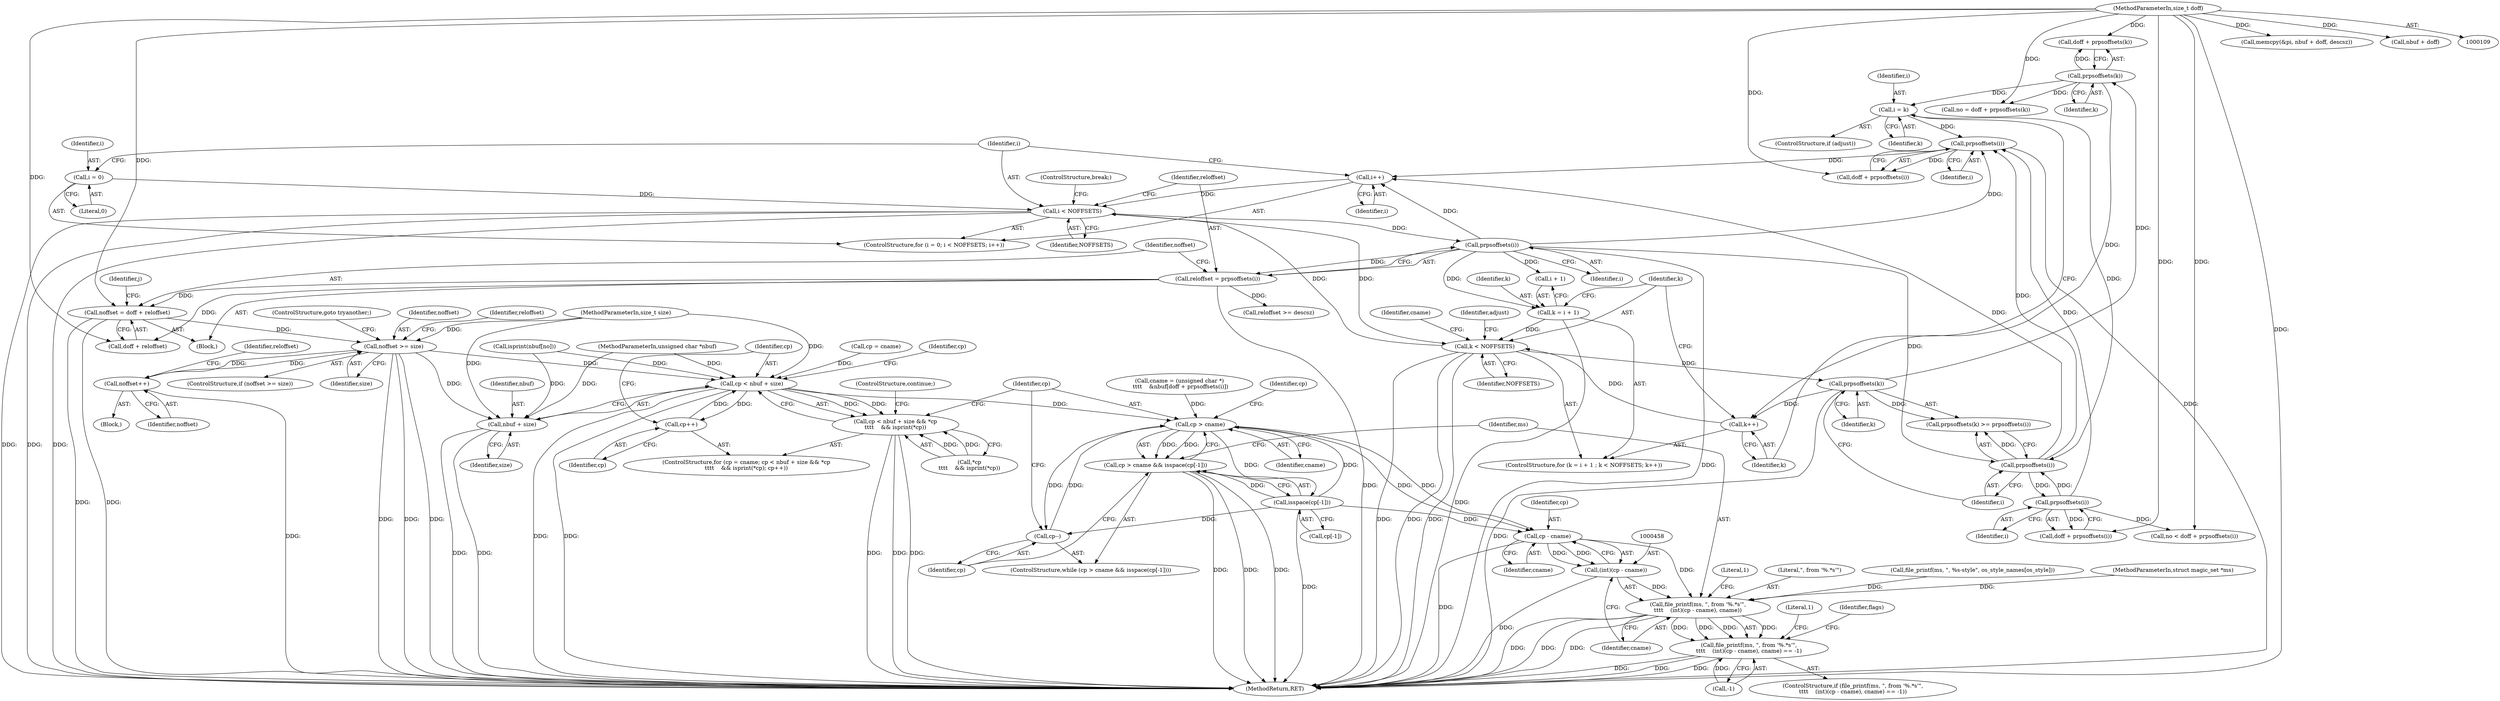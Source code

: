 digraph "0_file_a642587a9c9e2dd7feacdf513c3643ce26ad3c22@integer" {
"1000299" [label="(Call,noffset = doff + reloffset)"];
"1000117" [label="(MethodParameterIn,size_t doff)"];
"1000294" [label="(Call,reloffset = prpsoffsets(i))"];
"1000296" [label="(Call,prpsoffsets(i))"];
"1000285" [label="(Call,i < NOFFSETS)"];
"1000288" [label="(Call,i++)"];
"1000419" [label="(Call,prpsoffsets(i))"];
"1000393" [label="(Call,prpsoffsets(i))"];
"1000379" [label="(Call,prpsoffsets(i))"];
"1000407" [label="(Call,i = k)"];
"1000387" [label="(Call,prpsoffsets(k))"];
"1000377" [label="(Call,prpsoffsets(k))"];
"1000364" [label="(Call,k < NOFFSETS)"];
"1000367" [label="(Call,k++)"];
"1000359" [label="(Call,k = i + 1)"];
"1000282" [label="(Call,i = 0)"];
"1000322" [label="(Call,noffset >= size)"];
"1000316" [label="(Call,noffset++)"];
"1000426" [label="(Call,cp < nbuf + size)"];
"1000425" [label="(Call,cp < nbuf + size && *cp\n\t\t\t\t    && isprint(*cp))"];
"1000437" [label="(Call,cp++)"];
"1000442" [label="(Call,cp > cname)"];
"1000441" [label="(Call,cp > cname && isspace(cp[-1]))"];
"1000445" [label="(Call,isspace(cp[-1]))"];
"1000450" [label="(Call,cp--)"];
"1000459" [label="(Call,cp - cname)"];
"1000457" [label="(Call,(int)(cp - cname))"];
"1000454" [label="(Call,file_printf(ms, \", from '%.*s'\",\n\t\t\t\t    (int)(cp - cname), cname))"];
"1000453" [label="(Call,file_printf(ms, \", from '%.*s'\",\n\t\t\t\t    (int)(cp - cname), cname) == -1)"];
"1000428" [label="(Call,nbuf + size)"];
"1000385" [label="(Call,doff + prpsoffsets(k))"];
"1000445" [label="(Call,isspace(cp[-1]))"];
"1000464" [label="(Literal,1)"];
"1000315" [label="(Block,)"];
"1000462" [label="(Identifier,cname)"];
"1000422" [label="(Call,cp = cname)"];
"1000373" [label="(Identifier,adjust)"];
"1000301" [label="(Call,doff + reloffset)"];
"1000380" [label="(Identifier,i)"];
"1000117" [label="(MethodParameterIn,size_t doff)"];
"1000290" [label="(Block,)"];
"1000460" [label="(Identifier,cp)"];
"1000441" [label="(Call,cp > cname && isspace(cp[-1]))"];
"1000410" [label="(Call,cname = (unsigned char *)\n \t\t\t\t    &nbuf[doff + prpsoffsets(i)])"];
"1000461" [label="(Identifier,cname)"];
"1000426" [label="(Call,cp < nbuf + size)"];
"1000454" [label="(Call,file_printf(ms, \", from '%.*s'\",\n\t\t\t\t    (int)(cp - cname), cname))"];
"1000463" [label="(Call,-1)"];
"1000447" [label="(Identifier,cp)"];
"1000431" [label="(Call,*cp\n\t\t\t\t    && isprint(*cp))"];
"1000328" [label="(Identifier,reloffset)"];
"1000379" [label="(Call,prpsoffsets(i))"];
"1000456" [label="(Literal,\", from '%.*s'\")"];
"1000325" [label="(ControlStructure,goto tryanother;)"];
"1000287" [label="(Identifier,NOFFSETS)"];
"1000321" [label="(ControlStructure,if (noffset >= size))"];
"1000319" [label="(Identifier,reloffset)"];
"1000401" [label="(Call,isprint(nbuf[no]))"];
"1000367" [label="(Call,k++)"];
"1000446" [label="(Call,cp[-1])"];
"1000297" [label="(Identifier,i)"];
"1000323" [label="(Identifier,noffset)"];
"1000443" [label="(Identifier,cp)"];
"1000251" [label="(Call,memcpy(&pi, nbuf + doff, descsz))"];
"1000453" [label="(Call,file_printf(ms, \", from '%.*s'\",\n\t\t\t\t    (int)(cp - cname), cname) == -1)"];
"1000119" [label="(MethodParameterIn,size_t size)"];
"1000457" [label="(Call,(int)(cp - cname))"];
"1000216" [label="(Call,file_printf(ms, \", %s-style\", os_style_names[os_style]))"];
"1000477" [label="(MethodReturn,RET)"];
"1000452" [label="(ControlStructure,if (file_printf(ms, \", from '%.*s'\",\n\t\t\t\t    (int)(cp - cname), cname) == -1))"];
"1000433" [label="(Identifier,cp)"];
"1000451" [label="(Identifier,cp)"];
"1000407" [label="(Call,i = k)"];
"1000428" [label="(Call,nbuf + size)"];
"1000383" [label="(Call,no = doff + prpsoffsets(k))"];
"1000365" [label="(Identifier,k)"];
"1000438" [label="(Identifier,cp)"];
"1000288" [label="(Call,i++)"];
"1000361" [label="(Call,i + 1)"];
"1000405" [label="(ControlStructure,if (adjust))"];
"1000378" [label="(Identifier,k)"];
"1000425" [label="(Call,cp < nbuf + size && *cp\n\t\t\t\t    && isprint(*cp))"];
"1000296" [label="(Call,prpsoffsets(i))"];
"1000285" [label="(Call,i < NOFFSETS)"];
"1000444" [label="(Identifier,cname)"];
"1000387" [label="(Call,prpsoffsets(k))"];
"1000437" [label="(Call,cp++)"];
"1000427" [label="(Identifier,cp)"];
"1000281" [label="(ControlStructure,for (i = 0; i < NOFFSETS; i++))"];
"1000294" [label="(Call,reloffset = prpsoffsets(i))"];
"1000360" [label="(Identifier,k)"];
"1000111" [label="(MethodParameterIn,unsigned char *nbuf)"];
"1000110" [label="(MethodParameterIn,struct magic_set *ms)"];
"1000359" [label="(Call,k = i + 1)"];
"1000474" [label="(ControlStructure,break;)"];
"1000289" [label="(Identifier,i)"];
"1000299" [label="(Call,noffset = doff + reloffset)"];
"1000393" [label="(Call,prpsoffsets(i))"];
"1000376" [label="(Call,prpsoffsets(k) >= prpsoffsets(i))"];
"1000409" [label="(Identifier,k)"];
"1000300" [label="(Identifier,noffset)"];
"1000421" [label="(ControlStructure,for (cp = cname; cp < nbuf + size && *cp\n\t\t\t\t    && isprint(*cp); cp++))"];
"1000282" [label="(Call,i = 0)"];
"1000358" [label="(ControlStructure,for (k = i + 1 ; k < NOFFSETS; k++))"];
"1000283" [label="(Identifier,i)"];
"1000368" [label="(Identifier,k)"];
"1000408" [label="(Identifier,i)"];
"1000420" [label="(Identifier,i)"];
"1000417" [label="(Call,doff + prpsoffsets(i))"];
"1000317" [label="(Identifier,noffset)"];
"1000394" [label="(Identifier,i)"];
"1000389" [label="(Call,no < doff + prpsoffsets(i))"];
"1000324" [label="(Identifier,size)"];
"1000364" [label="(Call,k < NOFFSETS)"];
"1000254" [label="(Call,nbuf + doff)"];
"1000327" [label="(Call,reloffset >= descsz)"];
"1000439" [label="(ControlStructure,continue;)"];
"1000388" [label="(Identifier,k)"];
"1000307" [label="(Identifier,j)"];
"1000316" [label="(Call,noffset++)"];
"1000411" [label="(Identifier,cname)"];
"1000284" [label="(Literal,0)"];
"1000295" [label="(Identifier,reloffset)"];
"1000286" [label="(Identifier,i)"];
"1000466" [label="(Literal,1)"];
"1000391" [label="(Call,doff + prpsoffsets(i))"];
"1000419" [label="(Call,prpsoffsets(i))"];
"1000377" [label="(Call,prpsoffsets(k))"];
"1000429" [label="(Identifier,nbuf)"];
"1000322" [label="(Call,noffset >= size)"];
"1000450" [label="(Call,cp--)"];
"1000430" [label="(Identifier,size)"];
"1000440" [label="(ControlStructure,while (cp > cname && isspace(cp[-1])))"];
"1000455" [label="(Identifier,ms)"];
"1000469" [label="(Identifier,flags)"];
"1000459" [label="(Call,cp - cname)"];
"1000442" [label="(Call,cp > cname)"];
"1000366" [label="(Identifier,NOFFSETS)"];
"1000299" -> "1000290"  [label="AST: "];
"1000299" -> "1000301"  [label="CFG: "];
"1000300" -> "1000299"  [label="AST: "];
"1000301" -> "1000299"  [label="AST: "];
"1000307" -> "1000299"  [label="CFG: "];
"1000299" -> "1000477"  [label="DDG: "];
"1000299" -> "1000477"  [label="DDG: "];
"1000117" -> "1000299"  [label="DDG: "];
"1000294" -> "1000299"  [label="DDG: "];
"1000299" -> "1000322"  [label="DDG: "];
"1000117" -> "1000109"  [label="AST: "];
"1000117" -> "1000477"  [label="DDG: "];
"1000117" -> "1000251"  [label="DDG: "];
"1000117" -> "1000254"  [label="DDG: "];
"1000117" -> "1000301"  [label="DDG: "];
"1000117" -> "1000383"  [label="DDG: "];
"1000117" -> "1000385"  [label="DDG: "];
"1000117" -> "1000389"  [label="DDG: "];
"1000117" -> "1000391"  [label="DDG: "];
"1000117" -> "1000417"  [label="DDG: "];
"1000294" -> "1000290"  [label="AST: "];
"1000294" -> "1000296"  [label="CFG: "];
"1000295" -> "1000294"  [label="AST: "];
"1000296" -> "1000294"  [label="AST: "];
"1000300" -> "1000294"  [label="CFG: "];
"1000294" -> "1000477"  [label="DDG: "];
"1000296" -> "1000294"  [label="DDG: "];
"1000294" -> "1000301"  [label="DDG: "];
"1000294" -> "1000327"  [label="DDG: "];
"1000296" -> "1000297"  [label="CFG: "];
"1000297" -> "1000296"  [label="AST: "];
"1000296" -> "1000477"  [label="DDG: "];
"1000296" -> "1000288"  [label="DDG: "];
"1000285" -> "1000296"  [label="DDG: "];
"1000296" -> "1000359"  [label="DDG: "];
"1000296" -> "1000361"  [label="DDG: "];
"1000296" -> "1000379"  [label="DDG: "];
"1000296" -> "1000419"  [label="DDG: "];
"1000285" -> "1000281"  [label="AST: "];
"1000285" -> "1000287"  [label="CFG: "];
"1000286" -> "1000285"  [label="AST: "];
"1000287" -> "1000285"  [label="AST: "];
"1000295" -> "1000285"  [label="CFG: "];
"1000474" -> "1000285"  [label="CFG: "];
"1000285" -> "1000477"  [label="DDG: "];
"1000285" -> "1000477"  [label="DDG: "];
"1000285" -> "1000477"  [label="DDG: "];
"1000288" -> "1000285"  [label="DDG: "];
"1000282" -> "1000285"  [label="DDG: "];
"1000364" -> "1000285"  [label="DDG: "];
"1000285" -> "1000364"  [label="DDG: "];
"1000288" -> "1000281"  [label="AST: "];
"1000288" -> "1000289"  [label="CFG: "];
"1000289" -> "1000288"  [label="AST: "];
"1000286" -> "1000288"  [label="CFG: "];
"1000419" -> "1000288"  [label="DDG: "];
"1000379" -> "1000288"  [label="DDG: "];
"1000419" -> "1000417"  [label="AST: "];
"1000419" -> "1000420"  [label="CFG: "];
"1000420" -> "1000419"  [label="AST: "];
"1000417" -> "1000419"  [label="CFG: "];
"1000419" -> "1000477"  [label="DDG: "];
"1000419" -> "1000417"  [label="DDG: "];
"1000393" -> "1000419"  [label="DDG: "];
"1000407" -> "1000419"  [label="DDG: "];
"1000379" -> "1000419"  [label="DDG: "];
"1000393" -> "1000391"  [label="AST: "];
"1000393" -> "1000394"  [label="CFG: "];
"1000394" -> "1000393"  [label="AST: "];
"1000391" -> "1000393"  [label="CFG: "];
"1000393" -> "1000379"  [label="DDG: "];
"1000393" -> "1000389"  [label="DDG: "];
"1000393" -> "1000391"  [label="DDG: "];
"1000379" -> "1000393"  [label="DDG: "];
"1000379" -> "1000376"  [label="AST: "];
"1000379" -> "1000380"  [label="CFG: "];
"1000380" -> "1000379"  [label="AST: "];
"1000376" -> "1000379"  [label="CFG: "];
"1000379" -> "1000376"  [label="DDG: "];
"1000407" -> "1000379"  [label="DDG: "];
"1000407" -> "1000405"  [label="AST: "];
"1000407" -> "1000409"  [label="CFG: "];
"1000408" -> "1000407"  [label="AST: "];
"1000409" -> "1000407"  [label="AST: "];
"1000368" -> "1000407"  [label="CFG: "];
"1000387" -> "1000407"  [label="DDG: "];
"1000387" -> "1000385"  [label="AST: "];
"1000387" -> "1000388"  [label="CFG: "];
"1000388" -> "1000387"  [label="AST: "];
"1000385" -> "1000387"  [label="CFG: "];
"1000387" -> "1000367"  [label="DDG: "];
"1000387" -> "1000383"  [label="DDG: "];
"1000387" -> "1000385"  [label="DDG: "];
"1000377" -> "1000387"  [label="DDG: "];
"1000377" -> "1000376"  [label="AST: "];
"1000377" -> "1000378"  [label="CFG: "];
"1000378" -> "1000377"  [label="AST: "];
"1000380" -> "1000377"  [label="CFG: "];
"1000377" -> "1000477"  [label="DDG: "];
"1000377" -> "1000367"  [label="DDG: "];
"1000377" -> "1000376"  [label="DDG: "];
"1000364" -> "1000377"  [label="DDG: "];
"1000364" -> "1000358"  [label="AST: "];
"1000364" -> "1000366"  [label="CFG: "];
"1000365" -> "1000364"  [label="AST: "];
"1000366" -> "1000364"  [label="AST: "];
"1000373" -> "1000364"  [label="CFG: "];
"1000411" -> "1000364"  [label="CFG: "];
"1000364" -> "1000477"  [label="DDG: "];
"1000364" -> "1000477"  [label="DDG: "];
"1000364" -> "1000477"  [label="DDG: "];
"1000367" -> "1000364"  [label="DDG: "];
"1000359" -> "1000364"  [label="DDG: "];
"1000367" -> "1000358"  [label="AST: "];
"1000367" -> "1000368"  [label="CFG: "];
"1000368" -> "1000367"  [label="AST: "];
"1000365" -> "1000367"  [label="CFG: "];
"1000359" -> "1000358"  [label="AST: "];
"1000359" -> "1000361"  [label="CFG: "];
"1000360" -> "1000359"  [label="AST: "];
"1000361" -> "1000359"  [label="AST: "];
"1000365" -> "1000359"  [label="CFG: "];
"1000359" -> "1000477"  [label="DDG: "];
"1000282" -> "1000281"  [label="AST: "];
"1000282" -> "1000284"  [label="CFG: "];
"1000283" -> "1000282"  [label="AST: "];
"1000284" -> "1000282"  [label="AST: "];
"1000286" -> "1000282"  [label="CFG: "];
"1000322" -> "1000321"  [label="AST: "];
"1000322" -> "1000324"  [label="CFG: "];
"1000323" -> "1000322"  [label="AST: "];
"1000324" -> "1000322"  [label="AST: "];
"1000325" -> "1000322"  [label="CFG: "];
"1000328" -> "1000322"  [label="CFG: "];
"1000322" -> "1000477"  [label="DDG: "];
"1000322" -> "1000477"  [label="DDG: "];
"1000322" -> "1000477"  [label="DDG: "];
"1000322" -> "1000316"  [label="DDG: "];
"1000316" -> "1000322"  [label="DDG: "];
"1000119" -> "1000322"  [label="DDG: "];
"1000322" -> "1000426"  [label="DDG: "];
"1000322" -> "1000428"  [label="DDG: "];
"1000316" -> "1000315"  [label="AST: "];
"1000316" -> "1000317"  [label="CFG: "];
"1000317" -> "1000316"  [label="AST: "];
"1000319" -> "1000316"  [label="CFG: "];
"1000316" -> "1000477"  [label="DDG: "];
"1000426" -> "1000425"  [label="AST: "];
"1000426" -> "1000428"  [label="CFG: "];
"1000427" -> "1000426"  [label="AST: "];
"1000428" -> "1000426"  [label="AST: "];
"1000433" -> "1000426"  [label="CFG: "];
"1000425" -> "1000426"  [label="CFG: "];
"1000426" -> "1000477"  [label="DDG: "];
"1000426" -> "1000477"  [label="DDG: "];
"1000426" -> "1000425"  [label="DDG: "];
"1000426" -> "1000425"  [label="DDG: "];
"1000437" -> "1000426"  [label="DDG: "];
"1000422" -> "1000426"  [label="DDG: "];
"1000401" -> "1000426"  [label="DDG: "];
"1000111" -> "1000426"  [label="DDG: "];
"1000119" -> "1000426"  [label="DDG: "];
"1000426" -> "1000437"  [label="DDG: "];
"1000426" -> "1000442"  [label="DDG: "];
"1000425" -> "1000421"  [label="AST: "];
"1000425" -> "1000431"  [label="CFG: "];
"1000431" -> "1000425"  [label="AST: "];
"1000439" -> "1000425"  [label="CFG: "];
"1000443" -> "1000425"  [label="CFG: "];
"1000425" -> "1000477"  [label="DDG: "];
"1000425" -> "1000477"  [label="DDG: "];
"1000425" -> "1000477"  [label="DDG: "];
"1000431" -> "1000425"  [label="DDG: "];
"1000431" -> "1000425"  [label="DDG: "];
"1000437" -> "1000421"  [label="AST: "];
"1000437" -> "1000438"  [label="CFG: "];
"1000438" -> "1000437"  [label="AST: "];
"1000427" -> "1000437"  [label="CFG: "];
"1000442" -> "1000441"  [label="AST: "];
"1000442" -> "1000444"  [label="CFG: "];
"1000443" -> "1000442"  [label="AST: "];
"1000444" -> "1000442"  [label="AST: "];
"1000447" -> "1000442"  [label="CFG: "];
"1000441" -> "1000442"  [label="CFG: "];
"1000442" -> "1000441"  [label="DDG: "];
"1000442" -> "1000441"  [label="DDG: "];
"1000445" -> "1000442"  [label="DDG: "];
"1000450" -> "1000442"  [label="DDG: "];
"1000410" -> "1000442"  [label="DDG: "];
"1000442" -> "1000445"  [label="DDG: "];
"1000442" -> "1000450"  [label="DDG: "];
"1000442" -> "1000459"  [label="DDG: "];
"1000442" -> "1000459"  [label="DDG: "];
"1000441" -> "1000440"  [label="AST: "];
"1000441" -> "1000445"  [label="CFG: "];
"1000445" -> "1000441"  [label="AST: "];
"1000451" -> "1000441"  [label="CFG: "];
"1000455" -> "1000441"  [label="CFG: "];
"1000441" -> "1000477"  [label="DDG: "];
"1000441" -> "1000477"  [label="DDG: "];
"1000441" -> "1000477"  [label="DDG: "];
"1000445" -> "1000441"  [label="DDG: "];
"1000445" -> "1000446"  [label="CFG: "];
"1000446" -> "1000445"  [label="AST: "];
"1000445" -> "1000477"  [label="DDG: "];
"1000445" -> "1000450"  [label="DDG: "];
"1000445" -> "1000459"  [label="DDG: "];
"1000450" -> "1000440"  [label="AST: "];
"1000450" -> "1000451"  [label="CFG: "];
"1000451" -> "1000450"  [label="AST: "];
"1000443" -> "1000450"  [label="CFG: "];
"1000459" -> "1000457"  [label="AST: "];
"1000459" -> "1000461"  [label="CFG: "];
"1000460" -> "1000459"  [label="AST: "];
"1000461" -> "1000459"  [label="AST: "];
"1000457" -> "1000459"  [label="CFG: "];
"1000459" -> "1000477"  [label="DDG: "];
"1000459" -> "1000457"  [label="DDG: "];
"1000459" -> "1000457"  [label="DDG: "];
"1000459" -> "1000454"  [label="DDG: "];
"1000457" -> "1000454"  [label="AST: "];
"1000458" -> "1000457"  [label="AST: "];
"1000462" -> "1000457"  [label="CFG: "];
"1000457" -> "1000477"  [label="DDG: "];
"1000457" -> "1000454"  [label="DDG: "];
"1000454" -> "1000453"  [label="AST: "];
"1000454" -> "1000462"  [label="CFG: "];
"1000455" -> "1000454"  [label="AST: "];
"1000456" -> "1000454"  [label="AST: "];
"1000462" -> "1000454"  [label="AST: "];
"1000464" -> "1000454"  [label="CFG: "];
"1000454" -> "1000477"  [label="DDG: "];
"1000454" -> "1000477"  [label="DDG: "];
"1000454" -> "1000477"  [label="DDG: "];
"1000454" -> "1000453"  [label="DDG: "];
"1000454" -> "1000453"  [label="DDG: "];
"1000454" -> "1000453"  [label="DDG: "];
"1000454" -> "1000453"  [label="DDG: "];
"1000216" -> "1000454"  [label="DDG: "];
"1000110" -> "1000454"  [label="DDG: "];
"1000453" -> "1000452"  [label="AST: "];
"1000453" -> "1000463"  [label="CFG: "];
"1000463" -> "1000453"  [label="AST: "];
"1000466" -> "1000453"  [label="CFG: "];
"1000469" -> "1000453"  [label="CFG: "];
"1000453" -> "1000477"  [label="DDG: "];
"1000453" -> "1000477"  [label="DDG: "];
"1000453" -> "1000477"  [label="DDG: "];
"1000463" -> "1000453"  [label="DDG: "];
"1000428" -> "1000430"  [label="CFG: "];
"1000429" -> "1000428"  [label="AST: "];
"1000430" -> "1000428"  [label="AST: "];
"1000428" -> "1000477"  [label="DDG: "];
"1000428" -> "1000477"  [label="DDG: "];
"1000401" -> "1000428"  [label="DDG: "];
"1000111" -> "1000428"  [label="DDG: "];
"1000119" -> "1000428"  [label="DDG: "];
}
